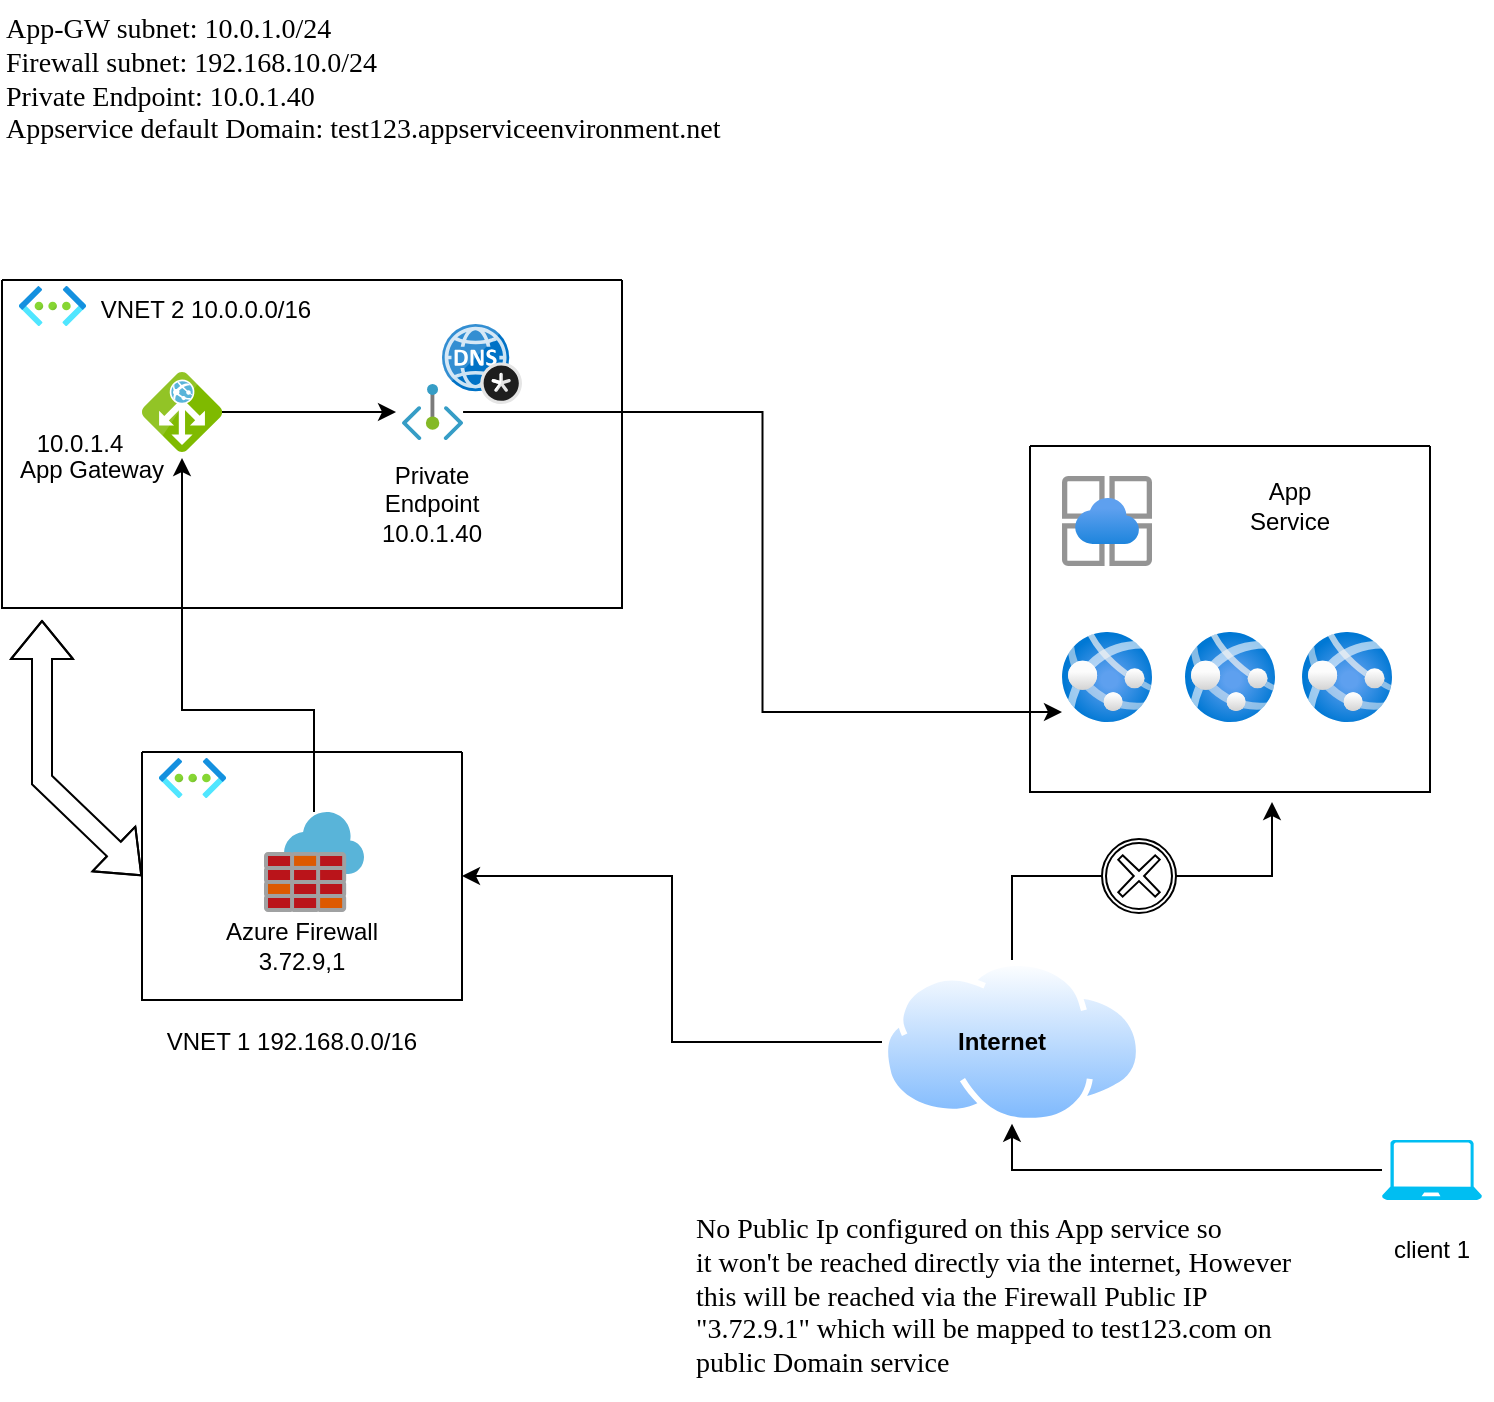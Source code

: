<mxfile version="24.4.13" type="github">
  <diagram name="Page-1" id="vxd-_dVSEoaol9O9_Bbx">
    <mxGraphModel dx="1434" dy="759" grid="1" gridSize="10" guides="1" tooltips="1" connect="1" arrows="1" fold="1" page="1" pageScale="1" pageWidth="850" pageHeight="1100" math="0" shadow="0">
      <root>
        <mxCell id="0" />
        <mxCell id="1" parent="0" />
        <mxCell id="Pq4CZ3vSwKTIHolnJaVL-7" value="" style="swimlane;startSize=0;" parent="1" vertex="1">
          <mxGeometry x="90" y="396" width="160" height="124" as="geometry" />
        </mxCell>
        <mxCell id="Pq4CZ3vSwKTIHolnJaVL-1" value="" style="image;sketch=0;aspect=fixed;html=1;points=[];align=center;fontSize=12;image=img/lib/mscae/Azure_Firewall.svg;" parent="Pq4CZ3vSwKTIHolnJaVL-7" vertex="1">
          <mxGeometry x="61" y="30" width="50" height="50" as="geometry" />
        </mxCell>
        <mxCell id="Pq4CZ3vSwKTIHolnJaVL-5" value="" style="image;aspect=fixed;html=1;points=[];align=center;fontSize=12;image=img/lib/azure2/networking/Virtual_Networks.svg;" parent="Pq4CZ3vSwKTIHolnJaVL-7" vertex="1">
          <mxGeometry x="8.5" y="3" width="33.5" height="20" as="geometry" />
        </mxCell>
        <mxCell id="Pq4CZ3vSwKTIHolnJaVL-27" value="Azure Firewall&lt;div&gt;3.72.9,1&lt;/div&gt;" style="text;html=1;align=center;verticalAlign=middle;whiteSpace=wrap;rounded=0;" parent="Pq4CZ3vSwKTIHolnJaVL-7" vertex="1">
          <mxGeometry x="25" y="74" width="110" height="46" as="geometry" />
        </mxCell>
        <mxCell id="Pq4CZ3vSwKTIHolnJaVL-9" value="" style="swimlane;startSize=0;" parent="1" vertex="1">
          <mxGeometry x="20" y="160" width="310" height="164" as="geometry" />
        </mxCell>
        <mxCell id="Pq4CZ3vSwKTIHolnJaVL-11" value="" style="image;aspect=fixed;html=1;points=[];align=center;fontSize=12;image=img/lib/azure2/networking/Virtual_Networks.svg;" parent="Pq4CZ3vSwKTIHolnJaVL-9" vertex="1">
          <mxGeometry x="8.5" y="3" width="33.5" height="20" as="geometry" />
        </mxCell>
        <mxCell id="Pq4CZ3vSwKTIHolnJaVL-2" value="" style="image;sketch=0;aspect=fixed;html=1;points=[];align=center;fontSize=12;image=img/lib/mscae/Application_Gateway.svg;" parent="Pq4CZ3vSwKTIHolnJaVL-9" vertex="1">
          <mxGeometry x="70" y="46" width="40" height="40" as="geometry" />
        </mxCell>
        <mxCell id="Pq4CZ3vSwKTIHolnJaVL-3" value="" style="image;aspect=fixed;html=1;points=[];align=center;fontSize=12;image=img/lib/azure2/networking/Private_Endpoint.svg;" parent="Pq4CZ3vSwKTIHolnJaVL-9" vertex="1">
          <mxGeometry x="200" y="52" width="30.54" height="28" as="geometry" />
        </mxCell>
        <mxCell id="Pq4CZ3vSwKTIHolnJaVL-16" style="edgeStyle=orthogonalEdgeStyle;rounded=0;orthogonalLoop=1;jettySize=auto;html=1;entryX=-0.098;entryY=0.5;entryDx=0;entryDy=0;entryPerimeter=0;" parent="Pq4CZ3vSwKTIHolnJaVL-9" source="Pq4CZ3vSwKTIHolnJaVL-2" target="Pq4CZ3vSwKTIHolnJaVL-3" edge="1">
          <mxGeometry relative="1" as="geometry" />
        </mxCell>
        <mxCell id="Pq4CZ3vSwKTIHolnJaVL-25" value="Private Endpoint&lt;div&gt;10.0.1.40&lt;/div&gt;" style="text;html=1;align=center;verticalAlign=middle;whiteSpace=wrap;rounded=0;" parent="Pq4CZ3vSwKTIHolnJaVL-9" vertex="1">
          <mxGeometry x="185.4" y="97" width="59.73" height="30" as="geometry" />
        </mxCell>
        <mxCell id="Pq4CZ3vSwKTIHolnJaVL-26" value="App Gateway" style="text;html=1;align=center;verticalAlign=middle;whiteSpace=wrap;rounded=0;" parent="Pq4CZ3vSwKTIHolnJaVL-9" vertex="1">
          <mxGeometry y="80" width="90" height="30" as="geometry" />
        </mxCell>
        <mxCell id="oxO5ti-mpFc-7YEkDjc1-1" value="" style="image;sketch=0;aspect=fixed;html=1;points=[];align=center;fontSize=12;image=img/lib/mscae/DNS_Private_Zones.svg;" vertex="1" parent="Pq4CZ3vSwKTIHolnJaVL-9">
          <mxGeometry x="220" y="22" width="40" height="40" as="geometry" />
        </mxCell>
        <mxCell id="Pq4CZ3vSwKTIHolnJaVL-29" value="VNET 2 10.0.0.0/16" style="text;html=1;align=center;verticalAlign=middle;whiteSpace=wrap;rounded=0;" parent="Pq4CZ3vSwKTIHolnJaVL-9" vertex="1">
          <mxGeometry x="42" width="120" height="30" as="geometry" />
        </mxCell>
        <mxCell id="oxO5ti-mpFc-7YEkDjc1-15" value="10.0.1.4" style="text;html=1;align=center;verticalAlign=middle;whiteSpace=wrap;rounded=0;" vertex="1" parent="Pq4CZ3vSwKTIHolnJaVL-9">
          <mxGeometry x="8.5" y="67" width="60" height="30" as="geometry" />
        </mxCell>
        <mxCell id="Pq4CZ3vSwKTIHolnJaVL-15" value="" style="swimlane;startSize=0;" parent="1" vertex="1">
          <mxGeometry x="534" y="243" width="200" height="173" as="geometry" />
        </mxCell>
        <mxCell id="Pq4CZ3vSwKTIHolnJaVL-18" value="" style="image;aspect=fixed;html=1;points=[];align=center;fontSize=12;image=img/lib/azure2/app_services/App_Service_Environments.svg;" parent="Pq4CZ3vSwKTIHolnJaVL-15" vertex="1">
          <mxGeometry x="16" y="15" width="45" height="45" as="geometry" />
        </mxCell>
        <mxCell id="Pq4CZ3vSwKTIHolnJaVL-19" value="" style="image;aspect=fixed;html=1;points=[];align=center;fontSize=12;image=img/lib/azure2/app_services/App_Services.svg;" parent="Pq4CZ3vSwKTIHolnJaVL-15" vertex="1">
          <mxGeometry x="16" y="93" width="45" height="45" as="geometry" />
        </mxCell>
        <mxCell id="Pq4CZ3vSwKTIHolnJaVL-21" value="" style="image;aspect=fixed;html=1;points=[];align=center;fontSize=12;image=img/lib/azure2/app_services/App_Services.svg;" parent="Pq4CZ3vSwKTIHolnJaVL-15" vertex="1">
          <mxGeometry x="136" y="93" width="45" height="45" as="geometry" />
        </mxCell>
        <mxCell id="Pq4CZ3vSwKTIHolnJaVL-20" value="" style="image;aspect=fixed;html=1;points=[];align=center;fontSize=12;image=img/lib/azure2/app_services/App_Services.svg;" parent="Pq4CZ3vSwKTIHolnJaVL-15" vertex="1">
          <mxGeometry x="77.5" y="93" width="45" height="45" as="geometry" />
        </mxCell>
        <mxCell id="Pq4CZ3vSwKTIHolnJaVL-24" value="App Service" style="text;strokeColor=none;align=center;fillColor=none;html=1;verticalAlign=middle;whiteSpace=wrap;rounded=0;" parent="Pq4CZ3vSwKTIHolnJaVL-15" vertex="1">
          <mxGeometry x="100" y="15" width="60" height="30" as="geometry" />
        </mxCell>
        <mxCell id="Pq4CZ3vSwKTIHolnJaVL-17" style="edgeStyle=orthogonalEdgeStyle;rounded=0;orthogonalLoop=1;jettySize=auto;html=1;entryX=0.5;entryY=1.075;entryDx=0;entryDy=0;entryPerimeter=0;" parent="1" source="Pq4CZ3vSwKTIHolnJaVL-1" target="Pq4CZ3vSwKTIHolnJaVL-2" edge="1">
          <mxGeometry relative="1" as="geometry">
            <Array as="points">
              <mxPoint x="176" y="375" />
              <mxPoint x="110" y="375" />
            </Array>
          </mxGeometry>
        </mxCell>
        <mxCell id="Pq4CZ3vSwKTIHolnJaVL-22" style="edgeStyle=orthogonalEdgeStyle;rounded=0;orthogonalLoop=1;jettySize=auto;html=1;entryX=0;entryY=0.889;entryDx=0;entryDy=0;entryPerimeter=0;" parent="1" source="Pq4CZ3vSwKTIHolnJaVL-3" target="Pq4CZ3vSwKTIHolnJaVL-19" edge="1">
          <mxGeometry relative="1" as="geometry" />
        </mxCell>
        <mxCell id="Pq4CZ3vSwKTIHolnJaVL-28" value="VNET 1 192.168.0.0/16" style="text;html=1;align=center;verticalAlign=middle;whiteSpace=wrap;rounded=0;" parent="1" vertex="1">
          <mxGeometry x="90" y="525.95" width="150" height="30" as="geometry" />
        </mxCell>
        <mxCell id="oxO5ti-mpFc-7YEkDjc1-6" style="edgeStyle=orthogonalEdgeStyle;rounded=0;orthogonalLoop=1;jettySize=auto;html=1;entryX=1;entryY=0.5;entryDx=0;entryDy=0;" edge="1" parent="1" source="oxO5ti-mpFc-7YEkDjc1-3" target="Pq4CZ3vSwKTIHolnJaVL-7">
          <mxGeometry relative="1" as="geometry" />
        </mxCell>
        <mxCell id="oxO5ti-mpFc-7YEkDjc1-3" value="" style="image;aspect=fixed;perimeter=ellipsePerimeter;html=1;align=center;shadow=0;dashed=0;spacingTop=3;image=img/lib/active_directory/internet_cloud.svg;" vertex="1" parent="1">
          <mxGeometry x="460" y="500" width="130" height="81.9" as="geometry" />
        </mxCell>
        <mxCell id="oxO5ti-mpFc-7YEkDjc1-5" style="edgeStyle=orthogonalEdgeStyle;rounded=0;orthogonalLoop=1;jettySize=auto;html=1;" edge="1" parent="1" source="oxO5ti-mpFc-7YEkDjc1-4" target="oxO5ti-mpFc-7YEkDjc1-3">
          <mxGeometry relative="1" as="geometry" />
        </mxCell>
        <mxCell id="oxO5ti-mpFc-7YEkDjc1-4" value="" style="verticalLabelPosition=bottom;html=1;verticalAlign=top;align=center;strokeColor=none;fillColor=#00BEF2;shape=mxgraph.azure.laptop;pointerEvents=1;" vertex="1" parent="1">
          <mxGeometry x="710" y="590" width="50" height="30" as="geometry" />
        </mxCell>
        <mxCell id="oxO5ti-mpFc-7YEkDjc1-7" style="edgeStyle=orthogonalEdgeStyle;rounded=0;orthogonalLoop=1;jettySize=auto;html=1;entryX=0.605;entryY=1.029;entryDx=0;entryDy=0;entryPerimeter=0;" edge="1" parent="1" source="oxO5ti-mpFc-7YEkDjc1-3" target="Pq4CZ3vSwKTIHolnJaVL-15">
          <mxGeometry relative="1" as="geometry" />
        </mxCell>
        <mxCell id="oxO5ti-mpFc-7YEkDjc1-8" value="" style="points=[[0.145,0.145,0],[0.5,0,0],[0.855,0.145,0],[1,0.5,0],[0.855,0.855,0],[0.5,1,0],[0.145,0.855,0],[0,0.5,0]];shape=mxgraph.bpmn.event;html=1;verticalLabelPosition=bottom;labelBackgroundColor=#ffffff;verticalAlign=top;align=center;perimeter=ellipsePerimeter;outlineConnect=0;aspect=fixed;outline=boundInt;symbol=cancel;" vertex="1" parent="1">
          <mxGeometry x="570" y="439.5" width="37" height="37" as="geometry" />
        </mxCell>
        <mxCell id="oxO5ti-mpFc-7YEkDjc1-9" value="&lt;b&gt;Internet&lt;/b&gt;" style="text;html=1;align=center;verticalAlign=middle;whiteSpace=wrap;rounded=0;" vertex="1" parent="1">
          <mxGeometry x="490" y="525.95" width="60" height="30" as="geometry" />
        </mxCell>
        <mxCell id="oxO5ti-mpFc-7YEkDjc1-10" value="client 1" style="text;html=1;align=center;verticalAlign=middle;whiteSpace=wrap;rounded=0;" vertex="1" parent="1">
          <mxGeometry x="705" y="630" width="60" height="30" as="geometry" />
        </mxCell>
        <mxCell id="oxO5ti-mpFc-7YEkDjc1-11" value="" style="shape=flexArrow;endArrow=classic;startArrow=classic;html=1;rounded=0;exitX=0;exitY=0.5;exitDx=0;exitDy=0;" edge="1" parent="1" source="Pq4CZ3vSwKTIHolnJaVL-7">
          <mxGeometry width="100" height="100" relative="1" as="geometry">
            <mxPoint x="40" y="450" as="sourcePoint" />
            <mxPoint x="40" y="330" as="targetPoint" />
            <Array as="points">
              <mxPoint x="40" y="410" />
            </Array>
          </mxGeometry>
        </mxCell>
        <mxCell id="oxO5ti-mpFc-7YEkDjc1-12" value="App-GW subnet: 10.0.1.0/24&lt;div&gt;Firewall subnet: 192.168.10.0/24&amp;nbsp;&lt;/div&gt;&lt;div&gt;Private Endpoint: 10.0.1.40&lt;/div&gt;&lt;div&gt;Appservice default Domain: test123.appserviceenvironment.net&lt;/div&gt;" style="text;html=1;align=left;verticalAlign=top;whiteSpace=wrap;rounded=0;fontFamily=Comic Sans MS;fontSize=14;" vertex="1" parent="1">
          <mxGeometry x="20" y="20" width="450" height="100" as="geometry" />
        </mxCell>
        <mxCell id="oxO5ti-mpFc-7YEkDjc1-13" value="No Public Ip configured on this App service so&amp;nbsp;&lt;div&gt;it won&#39;t be reached directly via the internet, However this will be reached via the Firewall Public IP &quot;3.72.9.1&quot; which will be mapped to test123.com on public Domain service&lt;/div&gt;" style="text;html=1;align=left;verticalAlign=top;whiteSpace=wrap;rounded=0;fontFamily=Comic Sans MS;fontSize=14;" vertex="1" parent="1">
          <mxGeometry x="365" y="620" width="310" height="100" as="geometry" />
        </mxCell>
      </root>
    </mxGraphModel>
  </diagram>
</mxfile>
